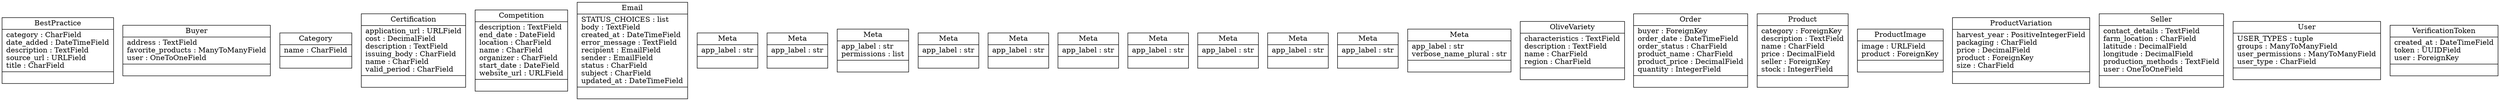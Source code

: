 digraph "classes" {
rankdir=BT
charset="utf-8"
"api.models.BestPractice" [color="black", fontcolor="black", label=<{BestPractice|category : CharField<br ALIGN="LEFT"/>date_added : DateTimeField<br ALIGN="LEFT"/>description : TextField<br ALIGN="LEFT"/>source_url : URLField<br ALIGN="LEFT"/>title : CharField<br ALIGN="LEFT"/>|}>, shape="record", style="solid"];
"api.models.Buyer" [color="black", fontcolor="black", label=<{Buyer|address : TextField<br ALIGN="LEFT"/>favorite_products : ManyToManyField<br ALIGN="LEFT"/>user : OneToOneField<br ALIGN="LEFT"/>|}>, shape="record", style="solid"];
"api.models.Category" [color="black", fontcolor="black", label=<{Category|name : CharField<br ALIGN="LEFT"/>|}>, shape="record", style="solid"];
"api.models.Certification" [color="black", fontcolor="black", label=<{Certification|application_url : URLField<br ALIGN="LEFT"/>cost : DecimalField<br ALIGN="LEFT"/>description : TextField<br ALIGN="LEFT"/>issuing_body : CharField<br ALIGN="LEFT"/>name : CharField<br ALIGN="LEFT"/>valid_period : CharField<br ALIGN="LEFT"/>|}>, shape="record", style="solid"];
"api.models.Competition" [color="black", fontcolor="black", label=<{Competition|description : TextField<br ALIGN="LEFT"/>end_date : DateField<br ALIGN="LEFT"/>location : CharField<br ALIGN="LEFT"/>name : CharField<br ALIGN="LEFT"/>organizer : CharField<br ALIGN="LEFT"/>start_date : DateField<br ALIGN="LEFT"/>website_url : URLField<br ALIGN="LEFT"/>|}>, shape="record", style="solid"];
"api.models.Email" [color="black", fontcolor="black", label=<{Email|STATUS_CHOICES : list<br ALIGN="LEFT"/>body : TextField<br ALIGN="LEFT"/>created_at : DateTimeField<br ALIGN="LEFT"/>error_message : TextField<br ALIGN="LEFT"/>recipient : EmailField<br ALIGN="LEFT"/>sender : EmailField<br ALIGN="LEFT"/>status : CharField<br ALIGN="LEFT"/>subject : CharField<br ALIGN="LEFT"/>updated_at : DateTimeField<br ALIGN="LEFT"/>|}>, shape="record", style="solid"];
"api.models.Buyer.Meta" [color="black", fontcolor="black", label=<{Meta|app_label : str<br ALIGN="LEFT"/>|}>, shape="record", style="solid"];
"api.models.Seller.Meta" [color="black", fontcolor="black", label=<{Meta|app_label : str<br ALIGN="LEFT"/>|}>, shape="record", style="solid"];
"api.models.Product.Meta" [color="black", fontcolor="black", label=<{Meta|app_label : str<br ALIGN="LEFT"/>permissions : list<br ALIGN="LEFT"/>|}>, shape="record", style="solid"];
"api.models.ProductImage.Meta" [color="black", fontcolor="black", label=<{Meta|app_label : str<br ALIGN="LEFT"/>|}>, shape="record", style="solid"];
"api.models.ProductVariation.Meta" [color="black", fontcolor="black", label=<{Meta|app_label : str<br ALIGN="LEFT"/>|}>, shape="record", style="solid"];
"api.models.Order.Meta" [color="black", fontcolor="black", label=<{Meta|app_label : str<br ALIGN="LEFT"/>|}>, shape="record", style="solid"];
"api.models.BestPractice.Meta" [color="black", fontcolor="black", label=<{Meta|app_label : str<br ALIGN="LEFT"/>|}>, shape="record", style="solid"];
"api.models.Competition.Meta" [color="black", fontcolor="black", label=<{Meta|app_label : str<br ALIGN="LEFT"/>|}>, shape="record", style="solid"];
"api.models.Certification.Meta" [color="black", fontcolor="black", label=<{Meta|app_label : str<br ALIGN="LEFT"/>|}>, shape="record", style="solid"];
"api.models.OliveVariety.Meta" [color="black", fontcolor="black", label=<{Meta|app_label : str<br ALIGN="LEFT"/>|}>, shape="record", style="solid"];
"api.models.Category.Meta" [color="black", fontcolor="black", label=<{Meta|app_label : str<br ALIGN="LEFT"/>verbose_name_plural : str<br ALIGN="LEFT"/>|}>, shape="record", style="solid"];
"api.models.OliveVariety" [color="black", fontcolor="black", label=<{OliveVariety|characteristics : TextField<br ALIGN="LEFT"/>description : TextField<br ALIGN="LEFT"/>name : CharField<br ALIGN="LEFT"/>region : CharField<br ALIGN="LEFT"/>|}>, shape="record", style="solid"];
"api.models.Order" [color="black", fontcolor="black", label=<{Order|buyer : ForeignKey<br ALIGN="LEFT"/>order_date : DateTimeField<br ALIGN="LEFT"/>order_status : CharField<br ALIGN="LEFT"/>product_name : CharField<br ALIGN="LEFT"/>product_price : DecimalField<br ALIGN="LEFT"/>quantity : IntegerField<br ALIGN="LEFT"/>|}>, shape="record", style="solid"];
"api.models.Product" [color="black", fontcolor="black", label=<{Product|category : ForeignKey<br ALIGN="LEFT"/>description : TextField<br ALIGN="LEFT"/>name : CharField<br ALIGN="LEFT"/>price : DecimalField<br ALIGN="LEFT"/>seller : ForeignKey<br ALIGN="LEFT"/>stock : IntegerField<br ALIGN="LEFT"/>|}>, shape="record", style="solid"];
"api.models.ProductImage" [color="black", fontcolor="black", label=<{ProductImage|image : URLField<br ALIGN="LEFT"/>product : ForeignKey<br ALIGN="LEFT"/>|}>, shape="record", style="solid"];
"api.models.ProductVariation" [color="black", fontcolor="black", label=<{ProductVariation|harvest_year : PositiveIntegerField<br ALIGN="LEFT"/>packaging : CharField<br ALIGN="LEFT"/>price : DecimalField<br ALIGN="LEFT"/>product : ForeignKey<br ALIGN="LEFT"/>size : CharField<br ALIGN="LEFT"/>|}>, shape="record", style="solid"];
"api.models.Seller" [color="black", fontcolor="black", label=<{Seller|contact_details : TextField<br ALIGN="LEFT"/>farm_location : CharField<br ALIGN="LEFT"/>latitude : DecimalField<br ALIGN="LEFT"/>longitude : DecimalField<br ALIGN="LEFT"/>production_methods : TextField<br ALIGN="LEFT"/>user : OneToOneField<br ALIGN="LEFT"/>|}>, shape="record", style="solid"];
"api.models.User" [color="black", fontcolor="black", label=<{User|USER_TYPES : tuple<br ALIGN="LEFT"/>groups : ManyToManyField<br ALIGN="LEFT"/>user_permissions : ManyToManyField<br ALIGN="LEFT"/>user_type : CharField<br ALIGN="LEFT"/>|}>, shape="record", style="solid"];
"api.models.VerificationToken" [color="black", fontcolor="black", label=<{VerificationToken|created_at : DateTimeField<br ALIGN="LEFT"/>token : UUIDField<br ALIGN="LEFT"/>user : ForeignKey<br ALIGN="LEFT"/>|}>, shape="record", style="solid"];
}

